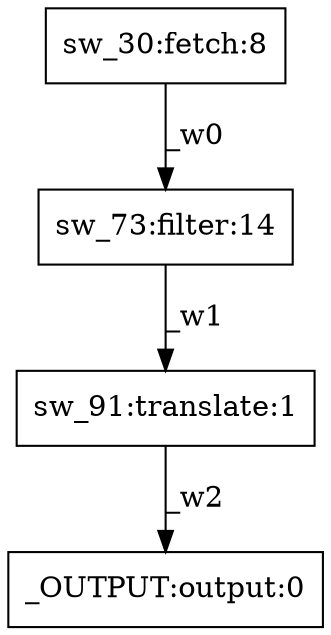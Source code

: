 digraph test1 { node [shape=box] "_OUTPUT" [label="_OUTPUT:output:0"];"sw_30" [label="sw_30:fetch:8"];"sw_73" [label="sw_73:filter:14"];"sw_91" [label="sw_91:translate:1"];"sw_30" -> "sw_73" [label="_w0"];"sw_73" -> "sw_91" [label="_w1"];"sw_91" -> "_OUTPUT" [label="_w2"];}